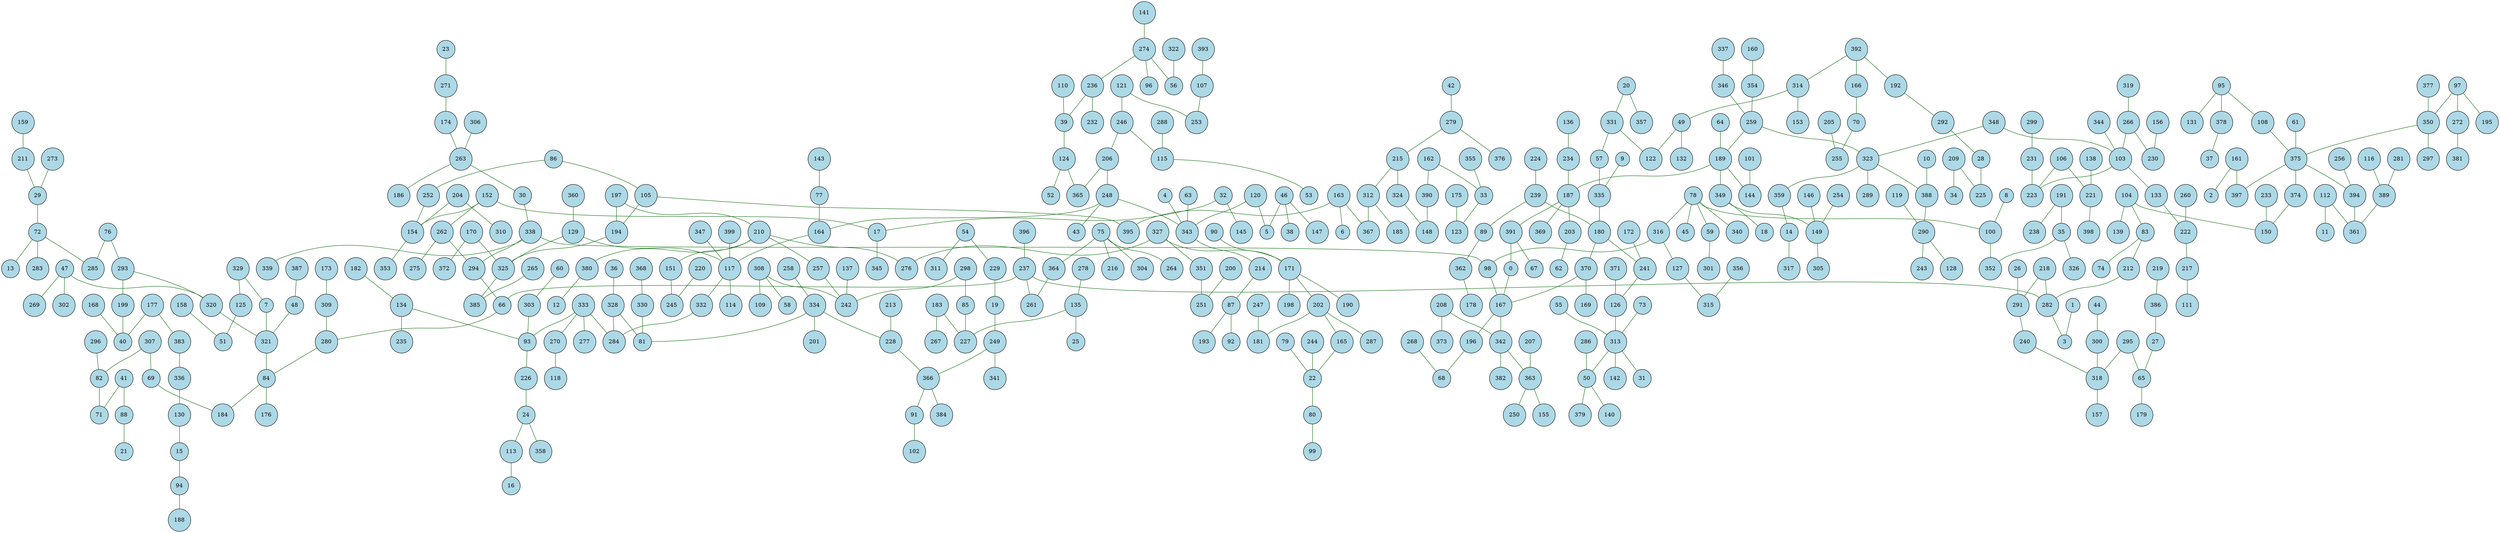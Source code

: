 graph SpanningTree {
  node [shape=circle, style=filled, fillcolor=lightblue];
  edge [color=darkgreen];
  364 -- 261;
  334 -- 228;
  50 -- 379;
  249 -- 366;
  54 -- 229;
  316 -- 98;
  363 -- 250;
  210 -- 151;
  262 -- 275;
  141 -- 274;
  239 -- 180;
  366 -- 91;
  390 -- 148;
  95 -- 378;
  234 -- 187;
  226 -- 24;
  170 -- 325;
  164 -- 117;
  333 -- 93;
  126 -- 313;
  274 -- 236;
  183 -- 227;
  327 -- 171;
  124 -- 52;
  77 -- 164;
  49 -- 122;
  35 -- 326;
  268 -- 68;
  237 -- 66;
  206 -- 248;
  64 -- 189;
  322 -- 56;
  229 -- 19;
  280 -- 84;
  202 -- 181;
  42 -- 279;
  152 -- 262;
  346 -- 259;
  103 -- 223;
  333 -- 284;
  293 -- 199;
  295 -- 65;
  95 -- 131;
  165 -- 22;
  257 -- 242;
  156 -- 230;
  98 -- 167;
  314 -- 49;
  121 -- 246;
  196 -- 68;
  88 -- 21;
  138 -- 221;
  233 -- 150;
  323 -- 289;
  394 -- 361;
  321 -- 84;
  194 -- 325;
  272 -- 381;
  335 -- 180;
  187 -- 203;
  72 -- 285;
  47 -- 269;
  308 -- 242;
  312 -- 367;
  215 -- 324;
  63 -- 343;
  209 -- 225;
  220 -- 245;
  331 -- 57;
  8 -- 100;
  78 -- 340;
  101 -- 144;
  323 -- 359;
  113 -- 16;
  86 -- 105;
  329 -- 125;
  303 -- 93;
  183 -- 267;
  313 -- 50;
  134 -- 235;
  237 -- 282;
  133 -- 222;
  266 -- 103;
  231 -- 223;
  380 -- 12;
  48 -- 321;
  106 -- 223;
  263 -- 30;
  78 -- 100;
  239 -- 89;
  318 -- 157;
  332 -- 284;
  75 -- 364;
  347 -- 117;
  105 -- 395;
  360 -- 129;
  295 -- 318;
  363 -- 155;
  134 -- 93;
  393 -- 107;
  83 -- 74;
  180 -- 370;
  209 -- 34;
  236 -- 39;
  249 -- 341;
  271 -- 174;
  105 -- 194;
  44 -- 300;
  338 -- 98;
  152 -- 154;
  241 -- 126;
  75 -- 216;
  247 -- 181;
  325 -- 385;
  30 -- 338;
  279 -- 376;
  200 -- 251;
  236 -- 232;
  174 -- 263;
  248 -- 164;
  307 -- 82;
  348 -- 323;
  187 -- 391;
  104 -- 83;
  208 -- 373;
  292 -- 28;
  328 -- 284;
  121 -- 253;
  334 -- 201;
  327 -- 276;
  327 -- 351;
  46 -- 147;
  343 -- 214;
  324 -- 148;
  84 -- 184;
  124 -- 365;
  300 -- 318;
  299 -- 231;
  130 -- 15;
  104 -- 150;
  282 -- 3;
  14 -- 317;
  136 -- 234;
  61 -- 375;
  383 -- 336;
  41 -- 88;
  108 -- 375;
  320 -- 321;
  350 -- 297;
  370 -- 169;
  218 -- 282;
  371 -- 126;
  274 -- 96;
  70 -- 255;
  228 -- 366;
  290 -- 243;
  202 -- 165;
  349 -- 18;
  294 -- 66;
  212 -- 282;
  151 -- 245;
  208 -- 342;
  69 -- 184;
  112 -- 11;
  33 -- 123;
  127 -- 315;
  154 -- 353;
  366 -- 384;
  316 -- 127;
  167 -- 342;
  218 -- 291;
  266 -- 230;
  240 -- 318;
  265 -- 385;
  50 -- 140;
  117 -- 114;
  359 -- 14;
  342 -- 363;
  86 -- 252;
  85 -- 227;
  65 -- 179;
  26 -- 291;
  309 -- 280;
  22 -- 80;
  338 -- 294;
  129 -- 325;
  328 -- 81;
  28 -- 225;
  78 -- 59;
  391 -- 67;
  354 -- 259;
  288 -- 115;
  291 -- 240;
  161 -- 397;
  24 -- 113;
  146 -- 149;
  246 -- 115;
  330 -- 81;
  348 -- 103;
  57 -- 335;
  180 -- 241;
  298 -- 85;
  120 -- 5;
  66 -- 280;
  279 -- 215;
  392 -- 166;
  307 -- 69;
  356 -- 315;
  202 -- 287;
  163 -- 395;
  41 -- 71;
  189 -- 349;
  163 -- 367;
  175 -- 123;
  0 -- 167;
  117 -- 332;
  377 -- 350;
  210 -- 380;
  19 -- 249;
  90 -- 171;
  189 -- 187;
  338 -- 339;
  217 -- 111;
  349 -- 149;
  213 -- 228;
  97 -- 350;
  167 -- 196;
  375 -- 374;
  210 -- 257;
  49 -- 132;
  35 -- 352;
  331 -- 122;
  370 -- 167;
  129 -- 117;
  293 -- 320;
  87 -- 193;
  391 -- 0;
  83 -- 212;
  177 -- 383;
  259 -- 323;
  152 -- 17;
  135 -- 25;
  197 -- 194;
  262 -- 294;
  206 -- 365;
  103 -- 133;
  87 -- 92;
  46 -- 5;
  350 -- 375;
  76 -- 293;
  396 -- 237;
  252 -- 154;
  333 -- 277;
  100 -- 352;
  78 -- 316;
  20 -- 331;
  20 -- 357;
  159 -- 211;
  199 -- 40;
  214 -- 87;
  82 -- 71;
  120 -- 343;
  192 -- 292;
  375 -- 394;
  336 -- 130;
  248 -- 43;
  32 -- 17;
  106 -- 221;
  27 -- 65;
  15 -- 94;
  84 -- 176;
  39 -- 124;
  259 -- 189;
  237 -- 261;
  290 -- 128;
  215 -- 312;
  334 -- 81;
  399 -- 117;
  73 -- 313;
  312 -- 185;
  75 -- 304;
  392 -- 314;
  203 -- 62;
  263 -- 186;
  177 -- 40;
  187 -- 369;
  80 -- 99;
  172 -- 241;
  1 -- 3;
  344 -- 103;
  386 -- 27;
  107 -- 253;
  166 -- 70;
  197 -- 210;
  260 -- 222;
  246 -- 206;
  32 -- 145;
  162 -- 33;
  29 -- 72;
  374 -- 150;
  329 -- 7;
  207 -- 363;
  112 -- 361;
  95 -- 108;
  351 -- 251;
  392 -- 192;
  168 -- 40;
  79 -- 22;
  135 -- 227;
  248 -- 343;
  94 -- 188;
  337 -- 346;
  270 -- 118;
  210 -- 276;
  55 -- 313;
  125 -- 51;
  323 -- 388;
  93 -- 226;
  162 -- 390;
  298 -- 242;
  60 -- 303;
  59 -- 301;
  388 -- 290;
  160 -- 354;
  54 -- 311;
  97 -- 272;
  115 -- 53;
  205 -- 255;
  171 -- 190;
  244 -- 22;
  171 -- 202;
  342 -- 382;
  378 -- 37;
  314 -- 153;
  76 -- 285;
  47 -- 320;
  278 -- 135;
  173 -- 309;
  306 -- 263;
  89 -- 362;
  116 -- 389;
  72 -- 13;
  333 -- 270;
  254 -- 149;
  308 -- 109;
  137 -- 242;
  296 -- 82;
  273 -- 29;
  313 -- 142;
  308 -- 58;
  389 -- 361;
  7 -- 321;
  149 -- 305;
  97 -- 195;
  222 -- 217;
  46 -- 38;
  355 -- 33;
  189 -- 144;
  375 -- 397;
  24 -- 358;
  387 -- 48;
  258 -- 334;
  368 -- 330;
  191 -- 35;
  319 -- 266;
  204 -- 154;
  4 -- 343;
  219 -- 386;
  171 -- 198;
  104 -- 139;
  36 -- 328;
  158 -- 51;
  286 -- 50;
  91 -- 102;
  170 -- 372;
  110 -- 39;
  191 -- 238;
  224 -- 239;
  211 -- 29;
  221 -- 398;
  274 -- 56;
  78 -- 45;
  362 -- 178;
  10 -- 388;
  143 -- 77;
  72 -- 283;
  23 -- 271;
  75 -- 264;
  119 -- 290;
  256 -- 394;
  9 -- 335;
  47 -- 302;
  161 -- 2;
  204 -- 310;
  163 -- 6;
  281 -- 389;
  313 -- 31;
  17 -- 345;
  182 -- 134;
}
